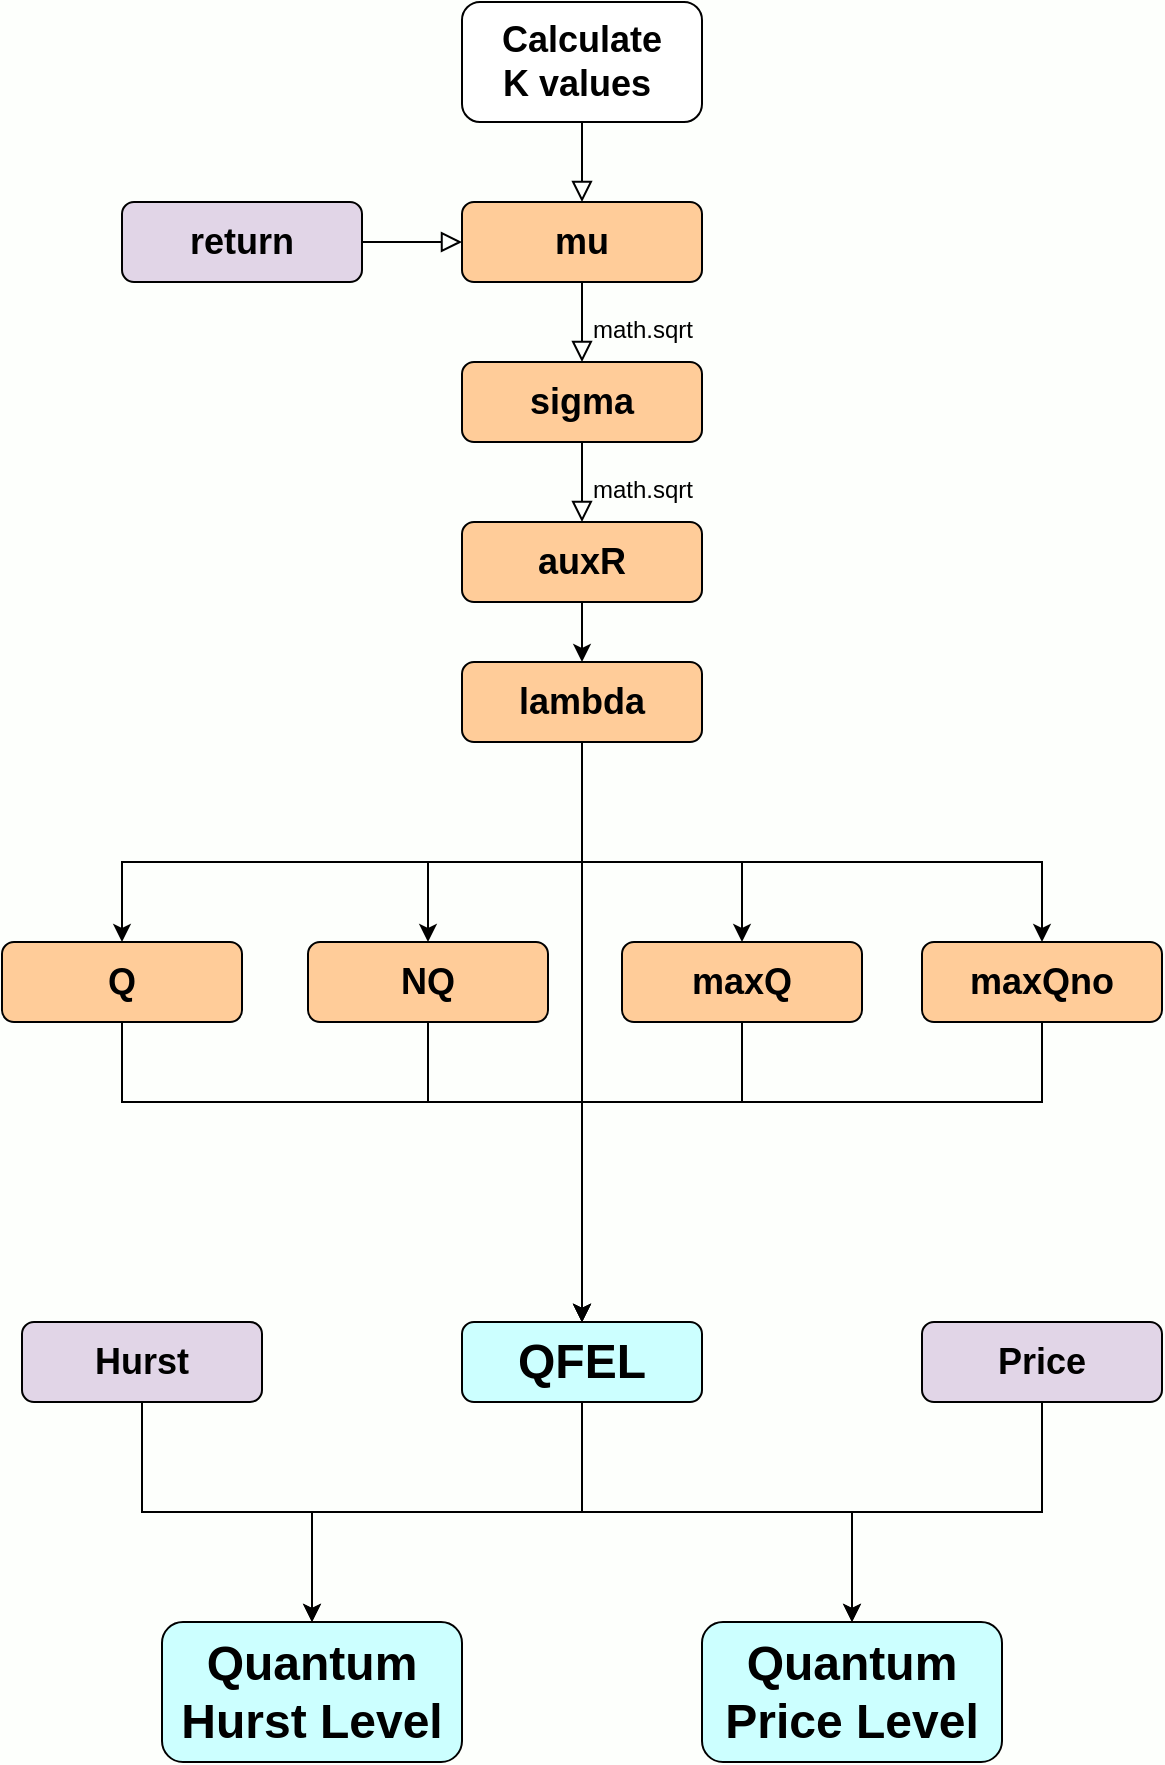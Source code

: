 <mxfile version="22.1.7" type="device">
  <diagram id="C5RBs43oDa-KdzZeNtuy" name="Page-1">
    <mxGraphModel dx="769" dy="814" grid="1" gridSize="10" guides="1" tooltips="1" connect="1" arrows="1" fold="1" page="1" pageScale="1" pageWidth="827" pageHeight="1169" background="#FDFFFC" math="0" shadow="0">
      <root>
        <mxCell id="WIyWlLk6GJQsqaUBKTNV-0" />
        <mxCell id="WIyWlLk6GJQsqaUBKTNV-1" parent="WIyWlLk6GJQsqaUBKTNV-0" />
        <mxCell id="WIyWlLk6GJQsqaUBKTNV-2" value="" style="rounded=0;html=1;jettySize=auto;orthogonalLoop=1;fontSize=11;endArrow=block;endFill=0;endSize=8;strokeWidth=1;shadow=0;labelBackgroundColor=none;edgeStyle=orthogonalEdgeStyle;entryX=0.5;entryY=0;entryDx=0;entryDy=0;" parent="WIyWlLk6GJQsqaUBKTNV-1" source="WIyWlLk6GJQsqaUBKTNV-3" target="PGfaWY0N2Hwl_Ehus2mz-2" edge="1">
          <mxGeometry relative="1" as="geometry">
            <mxPoint x="430" y="160.0" as="targetPoint" />
          </mxGeometry>
        </mxCell>
        <mxCell id="WIyWlLk6GJQsqaUBKTNV-3" value="&lt;p style=&quot;margin-top: 0pt; margin-bottom: 0pt; margin-left: 0in; direction: ltr; unicode-bidi: embed; word-break: normal;&quot;&gt;&lt;font style=&quot;font-size: 18px;&quot;&gt;&lt;b style=&quot;&quot;&gt;Calculate&lt;br&gt;K values&amp;nbsp;&lt;/b&gt;&lt;/font&gt;&lt;/p&gt;" style="rounded=1;whiteSpace=wrap;html=1;fontSize=12;glass=0;strokeWidth=1;shadow=0;" parent="WIyWlLk6GJQsqaUBKTNV-1" vertex="1">
          <mxGeometry x="370" y="40" width="120" height="60" as="geometry" />
        </mxCell>
        <mxCell id="WIyWlLk6GJQsqaUBKTNV-4" value="&lt;font style=&quot;font-size: 12px;&quot;&gt;math.sqrt&lt;/font&gt;" style="rounded=0;html=1;jettySize=auto;orthogonalLoop=1;fontSize=11;endArrow=block;endFill=0;endSize=8;strokeWidth=1;shadow=0;labelBackgroundColor=none;edgeStyle=orthogonalEdgeStyle;exitX=0.5;exitY=1;exitDx=0;exitDy=0;entryX=0.5;entryY=0;entryDx=0;entryDy=0;" parent="WIyWlLk6GJQsqaUBKTNV-1" source="PGfaWY0N2Hwl_Ehus2mz-2" target="PGfaWY0N2Hwl_Ehus2mz-4" edge="1">
          <mxGeometry x="0.2" y="30" relative="1" as="geometry">
            <mxPoint as="offset" />
            <mxPoint x="430" y="200.0" as="sourcePoint" />
            <mxPoint x="430" y="210.0" as="targetPoint" />
          </mxGeometry>
        </mxCell>
        <mxCell id="PGfaWY0N2Hwl_Ehus2mz-7" value="" style="edgeStyle=orthogonalEdgeStyle;rounded=0;orthogonalLoop=1;jettySize=auto;html=1;" edge="1" parent="WIyWlLk6GJQsqaUBKTNV-1" source="WIyWlLk6GJQsqaUBKTNV-11" target="PGfaWY0N2Hwl_Ehus2mz-6">
          <mxGeometry relative="1" as="geometry" />
        </mxCell>
        <mxCell id="WIyWlLk6GJQsqaUBKTNV-11" value="&lt;b style=&quot;border-color: var(--border-color); font-size: 18px;&quot;&gt;auxR&lt;/b&gt;" style="rounded=1;whiteSpace=wrap;html=1;fontSize=12;glass=0;strokeWidth=1;shadow=0;fillColor=#FFCC99;" parent="WIyWlLk6GJQsqaUBKTNV-1" vertex="1">
          <mxGeometry x="370" y="300" width="120" height="40" as="geometry" />
        </mxCell>
        <mxCell id="PGfaWY0N2Hwl_Ehus2mz-0" value="&lt;font style=&quot;font-size: 18px;&quot;&gt;&lt;b&gt;return&lt;/b&gt;&lt;/font&gt;" style="rounded=1;whiteSpace=wrap;html=1;fontSize=12;glass=0;strokeWidth=1;shadow=0;fillColor=#E1D5E7;" vertex="1" parent="WIyWlLk6GJQsqaUBKTNV-1">
          <mxGeometry x="200" y="140" width="120" height="40" as="geometry" />
        </mxCell>
        <mxCell id="PGfaWY0N2Hwl_Ehus2mz-1" value="" style="edgeStyle=orthogonalEdgeStyle;rounded=0;html=1;jettySize=auto;orthogonalLoop=1;fontSize=11;endArrow=block;endFill=0;endSize=8;strokeWidth=1;shadow=0;labelBackgroundColor=none;exitX=1;exitY=0.5;exitDx=0;exitDy=0;entryX=0;entryY=0.5;entryDx=0;entryDy=0;" edge="1" parent="WIyWlLk6GJQsqaUBKTNV-1" source="PGfaWY0N2Hwl_Ehus2mz-0" target="PGfaWY0N2Hwl_Ehus2mz-2">
          <mxGeometry y="10" relative="1" as="geometry">
            <mxPoint as="offset" />
            <mxPoint x="340" y="160" as="sourcePoint" />
            <mxPoint x="380" y="159.58" as="targetPoint" />
            <Array as="points" />
          </mxGeometry>
        </mxCell>
        <mxCell id="PGfaWY0N2Hwl_Ehus2mz-2" value="&lt;p style=&quot;margin-top: 0pt; margin-bottom: 0pt; margin-left: 0in; direction: ltr; unicode-bidi: embed; word-break: normal;&quot;&gt;&lt;font style=&quot;font-size: 18px;&quot;&gt;&lt;b&gt;mu&lt;/b&gt;&lt;/font&gt;&lt;/p&gt;" style="rounded=1;whiteSpace=wrap;html=1;fontSize=12;glass=0;strokeWidth=1;shadow=0;fillColor=#FFCC99;" vertex="1" parent="WIyWlLk6GJQsqaUBKTNV-1">
          <mxGeometry x="370" y="140" width="120" height="40" as="geometry" />
        </mxCell>
        <mxCell id="PGfaWY0N2Hwl_Ehus2mz-4" value="&lt;p style=&quot;margin-top: 0pt; margin-bottom: 0pt; margin-left: 0in; direction: ltr; unicode-bidi: embed; word-break: normal;&quot;&gt;&lt;font style=&quot;font-size: 18px;&quot;&gt;&lt;b style=&quot;&quot;&gt;sigma&lt;/b&gt;&lt;/font&gt;&lt;/p&gt;" style="rounded=1;whiteSpace=wrap;html=1;fontSize=12;glass=0;strokeWidth=1;shadow=0;fillColor=#FFCC99;" vertex="1" parent="WIyWlLk6GJQsqaUBKTNV-1">
          <mxGeometry x="370" y="220" width="120" height="40" as="geometry" />
        </mxCell>
        <mxCell id="PGfaWY0N2Hwl_Ehus2mz-5" value="&lt;font style=&quot;font-size: 12px;&quot;&gt;math.sqrt&lt;/font&gt;" style="rounded=0;html=1;jettySize=auto;orthogonalLoop=1;fontSize=11;endArrow=block;endFill=0;endSize=8;strokeWidth=1;shadow=0;labelBackgroundColor=none;edgeStyle=orthogonalEdgeStyle;exitX=0.5;exitY=1;exitDx=0;exitDy=0;entryX=0.5;entryY=0;entryDx=0;entryDy=0;" edge="1" parent="WIyWlLk6GJQsqaUBKTNV-1" source="PGfaWY0N2Hwl_Ehus2mz-4" target="WIyWlLk6GJQsqaUBKTNV-11">
          <mxGeometry x="0.2" y="30" relative="1" as="geometry">
            <mxPoint as="offset" />
            <mxPoint x="429.58" y="270" as="sourcePoint" />
            <mxPoint x="429.58" y="320" as="targetPoint" />
          </mxGeometry>
        </mxCell>
        <mxCell id="PGfaWY0N2Hwl_Ehus2mz-13" style="edgeStyle=orthogonalEdgeStyle;rounded=0;orthogonalLoop=1;jettySize=auto;html=1;entryX=0.5;entryY=0;entryDx=0;entryDy=0;" edge="1" parent="WIyWlLk6GJQsqaUBKTNV-1" source="PGfaWY0N2Hwl_Ehus2mz-6" target="PGfaWY0N2Hwl_Ehus2mz-8">
          <mxGeometry relative="1" as="geometry">
            <Array as="points">
              <mxPoint x="430" y="470" />
              <mxPoint x="353" y="470" />
            </Array>
          </mxGeometry>
        </mxCell>
        <mxCell id="PGfaWY0N2Hwl_Ehus2mz-20" style="edgeStyle=orthogonalEdgeStyle;rounded=0;orthogonalLoop=1;jettySize=auto;html=1;" edge="1" parent="WIyWlLk6GJQsqaUBKTNV-1" source="PGfaWY0N2Hwl_Ehus2mz-6" target="PGfaWY0N2Hwl_Ehus2mz-14">
          <mxGeometry relative="1" as="geometry">
            <Array as="points">
              <mxPoint x="430" y="470" />
              <mxPoint x="200" y="470" />
            </Array>
          </mxGeometry>
        </mxCell>
        <mxCell id="PGfaWY0N2Hwl_Ehus2mz-21" style="edgeStyle=orthogonalEdgeStyle;rounded=0;orthogonalLoop=1;jettySize=auto;html=1;entryX=0.5;entryY=0;entryDx=0;entryDy=0;" edge="1" parent="WIyWlLk6GJQsqaUBKTNV-1" source="PGfaWY0N2Hwl_Ehus2mz-6" target="PGfaWY0N2Hwl_Ehus2mz-16">
          <mxGeometry relative="1" as="geometry">
            <Array as="points">
              <mxPoint x="430" y="470" />
              <mxPoint x="660" y="470" />
            </Array>
          </mxGeometry>
        </mxCell>
        <mxCell id="PGfaWY0N2Hwl_Ehus2mz-22" style="edgeStyle=orthogonalEdgeStyle;rounded=0;orthogonalLoop=1;jettySize=auto;html=1;" edge="1" parent="WIyWlLk6GJQsqaUBKTNV-1" source="PGfaWY0N2Hwl_Ehus2mz-23" target="PGfaWY0N2Hwl_Ehus2mz-9">
          <mxGeometry relative="1" as="geometry">
            <Array as="points">
              <mxPoint x="430" y="470" />
              <mxPoint x="510" y="470" />
            </Array>
          </mxGeometry>
        </mxCell>
        <mxCell id="PGfaWY0N2Hwl_Ehus2mz-6" value="&lt;font style=&quot;font-size: 18px;&quot;&gt;&lt;b&gt;lambda&lt;/b&gt;&lt;/font&gt;" style="rounded=1;whiteSpace=wrap;html=1;fontSize=12;glass=0;strokeWidth=1;shadow=0;fillColor=#FFCC99;" vertex="1" parent="WIyWlLk6GJQsqaUBKTNV-1">
          <mxGeometry x="370" y="370" width="120" height="40" as="geometry" />
        </mxCell>
        <mxCell id="PGfaWY0N2Hwl_Ehus2mz-25" style="edgeStyle=orthogonalEdgeStyle;rounded=0;orthogonalLoop=1;jettySize=auto;html=1;" edge="1" parent="WIyWlLk6GJQsqaUBKTNV-1" source="PGfaWY0N2Hwl_Ehus2mz-8" target="PGfaWY0N2Hwl_Ehus2mz-23">
          <mxGeometry relative="1" as="geometry">
            <Array as="points">
              <mxPoint x="353" y="590" />
              <mxPoint x="430" y="590" />
            </Array>
          </mxGeometry>
        </mxCell>
        <mxCell id="PGfaWY0N2Hwl_Ehus2mz-8" value="&lt;font style=&quot;font-size: 18px;&quot;&gt;&lt;b&gt;NQ&lt;/b&gt;&lt;/font&gt;" style="rounded=1;whiteSpace=wrap;html=1;fontSize=12;glass=0;strokeWidth=1;shadow=0;fillColor=#FFCC99;" vertex="1" parent="WIyWlLk6GJQsqaUBKTNV-1">
          <mxGeometry x="293" y="510" width="120" height="40" as="geometry" />
        </mxCell>
        <mxCell id="PGfaWY0N2Hwl_Ehus2mz-26" value="" style="edgeStyle=orthogonalEdgeStyle;rounded=0;orthogonalLoop=1;jettySize=auto;html=1;" edge="1" parent="WIyWlLk6GJQsqaUBKTNV-1" source="PGfaWY0N2Hwl_Ehus2mz-9" target="PGfaWY0N2Hwl_Ehus2mz-23">
          <mxGeometry relative="1" as="geometry">
            <Array as="points">
              <mxPoint x="510" y="590" />
              <mxPoint x="430" y="590" />
            </Array>
          </mxGeometry>
        </mxCell>
        <mxCell id="PGfaWY0N2Hwl_Ehus2mz-9" value="&lt;font style=&quot;font-size: 18px;&quot;&gt;&lt;b&gt;maxQ&lt;/b&gt;&lt;/font&gt;" style="rounded=1;whiteSpace=wrap;html=1;fontSize=12;glass=0;strokeWidth=1;shadow=0;fillColor=#FFCC99;" vertex="1" parent="WIyWlLk6GJQsqaUBKTNV-1">
          <mxGeometry x="450" y="510" width="120" height="40" as="geometry" />
        </mxCell>
        <mxCell id="PGfaWY0N2Hwl_Ehus2mz-24" style="edgeStyle=orthogonalEdgeStyle;rounded=0;orthogonalLoop=1;jettySize=auto;html=1;" edge="1" parent="WIyWlLk6GJQsqaUBKTNV-1" source="PGfaWY0N2Hwl_Ehus2mz-14" target="PGfaWY0N2Hwl_Ehus2mz-23">
          <mxGeometry relative="1" as="geometry">
            <Array as="points">
              <mxPoint x="200" y="590" />
              <mxPoint x="430" y="590" />
            </Array>
          </mxGeometry>
        </mxCell>
        <mxCell id="PGfaWY0N2Hwl_Ehus2mz-14" value="&lt;font style=&quot;font-size: 18px;&quot;&gt;&lt;b&gt;Q&lt;/b&gt;&lt;/font&gt;" style="rounded=1;whiteSpace=wrap;html=1;fontSize=12;glass=0;strokeWidth=1;shadow=0;fillColor=#FFCC99;" vertex="1" parent="WIyWlLk6GJQsqaUBKTNV-1">
          <mxGeometry x="140" y="510" width="120" height="40" as="geometry" />
        </mxCell>
        <mxCell id="PGfaWY0N2Hwl_Ehus2mz-27" style="edgeStyle=orthogonalEdgeStyle;rounded=0;orthogonalLoop=1;jettySize=auto;html=1;entryX=0.5;entryY=0;entryDx=0;entryDy=0;" edge="1" parent="WIyWlLk6GJQsqaUBKTNV-1" source="PGfaWY0N2Hwl_Ehus2mz-16" target="PGfaWY0N2Hwl_Ehus2mz-23">
          <mxGeometry relative="1" as="geometry">
            <Array as="points">
              <mxPoint x="660" y="590" />
              <mxPoint x="430" y="590" />
            </Array>
          </mxGeometry>
        </mxCell>
        <mxCell id="PGfaWY0N2Hwl_Ehus2mz-16" value="&lt;font style=&quot;font-size: 18px;&quot;&gt;&lt;b&gt;maxQno&lt;/b&gt;&lt;/font&gt;" style="rounded=1;whiteSpace=wrap;html=1;fontSize=12;glass=0;strokeWidth=1;shadow=0;fillColor=#FFCC99;" vertex="1" parent="WIyWlLk6GJQsqaUBKTNV-1">
          <mxGeometry x="600" y="510" width="120" height="40" as="geometry" />
        </mxCell>
        <mxCell id="PGfaWY0N2Hwl_Ehus2mz-32" style="edgeStyle=orthogonalEdgeStyle;rounded=0;orthogonalLoop=1;jettySize=auto;html=1;" edge="1" parent="WIyWlLk6GJQsqaUBKTNV-1" source="PGfaWY0N2Hwl_Ehus2mz-23" target="PGfaWY0N2Hwl_Ehus2mz-30">
          <mxGeometry relative="1" as="geometry" />
        </mxCell>
        <mxCell id="PGfaWY0N2Hwl_Ehus2mz-34" style="edgeStyle=orthogonalEdgeStyle;rounded=0;orthogonalLoop=1;jettySize=auto;html=1;" edge="1" parent="WIyWlLk6GJQsqaUBKTNV-1" source="PGfaWY0N2Hwl_Ehus2mz-23" target="PGfaWY0N2Hwl_Ehus2mz-33">
          <mxGeometry relative="1" as="geometry" />
        </mxCell>
        <mxCell id="PGfaWY0N2Hwl_Ehus2mz-23" value="&lt;font style=&quot;font-size: 24px;&quot;&gt;&lt;b style=&quot;&quot;&gt;QFEL&lt;/b&gt;&lt;/font&gt;" style="rounded=1;whiteSpace=wrap;html=1;fontSize=12;glass=0;strokeWidth=1;shadow=0;fillColor=#CCFFFF;" vertex="1" parent="WIyWlLk6GJQsqaUBKTNV-1">
          <mxGeometry x="370" y="700" width="120" height="40" as="geometry" />
        </mxCell>
        <mxCell id="PGfaWY0N2Hwl_Ehus2mz-31" style="edgeStyle=orthogonalEdgeStyle;rounded=0;orthogonalLoop=1;jettySize=auto;html=1;" edge="1" parent="WIyWlLk6GJQsqaUBKTNV-1" source="PGfaWY0N2Hwl_Ehus2mz-28" target="PGfaWY0N2Hwl_Ehus2mz-30">
          <mxGeometry relative="1" as="geometry" />
        </mxCell>
        <mxCell id="PGfaWY0N2Hwl_Ehus2mz-28" value="&lt;font style=&quot;font-size: 18px;&quot;&gt;&lt;b&gt;Hurst&lt;/b&gt;&lt;/font&gt;" style="rounded=1;whiteSpace=wrap;html=1;fontSize=12;glass=0;strokeWidth=1;shadow=0;fillColor=#E1D5E7;" vertex="1" parent="WIyWlLk6GJQsqaUBKTNV-1">
          <mxGeometry x="150" y="700" width="120" height="40" as="geometry" />
        </mxCell>
        <mxCell id="PGfaWY0N2Hwl_Ehus2mz-36" style="edgeStyle=orthogonalEdgeStyle;rounded=0;orthogonalLoop=1;jettySize=auto;html=1;" edge="1" parent="WIyWlLk6GJQsqaUBKTNV-1" source="PGfaWY0N2Hwl_Ehus2mz-29" target="PGfaWY0N2Hwl_Ehus2mz-33">
          <mxGeometry relative="1" as="geometry" />
        </mxCell>
        <mxCell id="PGfaWY0N2Hwl_Ehus2mz-29" value="&lt;font style=&quot;font-size: 18px;&quot;&gt;&lt;b&gt;Price&lt;/b&gt;&lt;/font&gt;" style="rounded=1;whiteSpace=wrap;html=1;fontSize=12;glass=0;strokeWidth=1;shadow=0;fillColor=#E1D5E7;" vertex="1" parent="WIyWlLk6GJQsqaUBKTNV-1">
          <mxGeometry x="600" y="700" width="120" height="40" as="geometry" />
        </mxCell>
        <mxCell id="PGfaWY0N2Hwl_Ehus2mz-30" value="&lt;font style=&quot;font-size: 24px;&quot;&gt;&lt;b&gt;Quantum Hurst Level&lt;/b&gt;&lt;/font&gt;" style="rounded=1;whiteSpace=wrap;html=1;fontSize=12;glass=0;strokeWidth=1;shadow=0;fillColor=#CCFFFF;" vertex="1" parent="WIyWlLk6GJQsqaUBKTNV-1">
          <mxGeometry x="220" y="850" width="150" height="70" as="geometry" />
        </mxCell>
        <mxCell id="PGfaWY0N2Hwl_Ehus2mz-33" value="&lt;font style=&quot;font-size: 24px;&quot;&gt;&lt;b&gt;Quantum Price Level&lt;/b&gt;&lt;/font&gt;" style="rounded=1;whiteSpace=wrap;html=1;fontSize=12;glass=0;strokeWidth=1;shadow=0;fillColor=#CCFFFF;" vertex="1" parent="WIyWlLk6GJQsqaUBKTNV-1">
          <mxGeometry x="490" y="850" width="150" height="70" as="geometry" />
        </mxCell>
      </root>
    </mxGraphModel>
  </diagram>
</mxfile>
